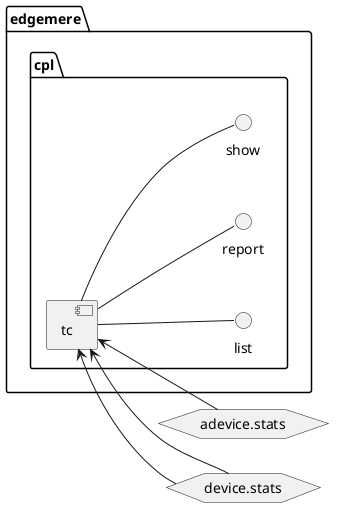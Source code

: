 @startuml
left to right direction


    package "edgemere" as edgemere {
package "cpl" as edgemerecpl {
 component "tc" as edgemerecpltc
 interface "list" as edgemerecpltclist
edgemerecpltc -- edgemerecpltclist
}
}

    
    package "edgemere" as edgemere {
package "cpl" as edgemerecpl {
 component "tc" as edgemerecpltc
 interface "report" as edgemerecpltcreport
edgemerecpltc -- edgemerecpltcreport
}
}

    
    package "edgemere" as edgemere {
package "cpl" as edgemerecpl {
 component "tc" as edgemerecpltc
 interface "show" as edgemerecpltcshow
edgemerecpltc -- edgemerecpltcshow
}
}

    
hexagon "adevice.stats" as adevicestats
            edgemerecpltc <-- adevicestats
        
hexagon "device.stats" as devicestats
            edgemerecpltc <-- devicestats
                edgemerecpltc <-- devicestats
        














































@enduml
